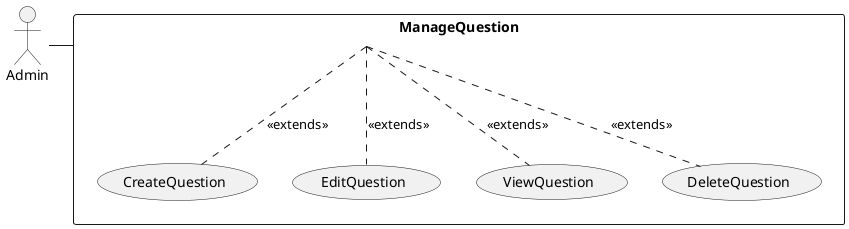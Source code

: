 @startuml
actor Admin
rectangle ManageQuestion{
    Admin -right- (ManageQuestion)
    (ManageQuestion) .- (CreateQuestion) : <<extends>>
    (ManageQuestion) .- (EditQuestion) : <<extends>>
    (ManageQuestion) .- (ViewQuestion) : <<extends>>
    (ManageQuestion) .- (DeleteQuestion) : <<extends>>
}
@enduml
